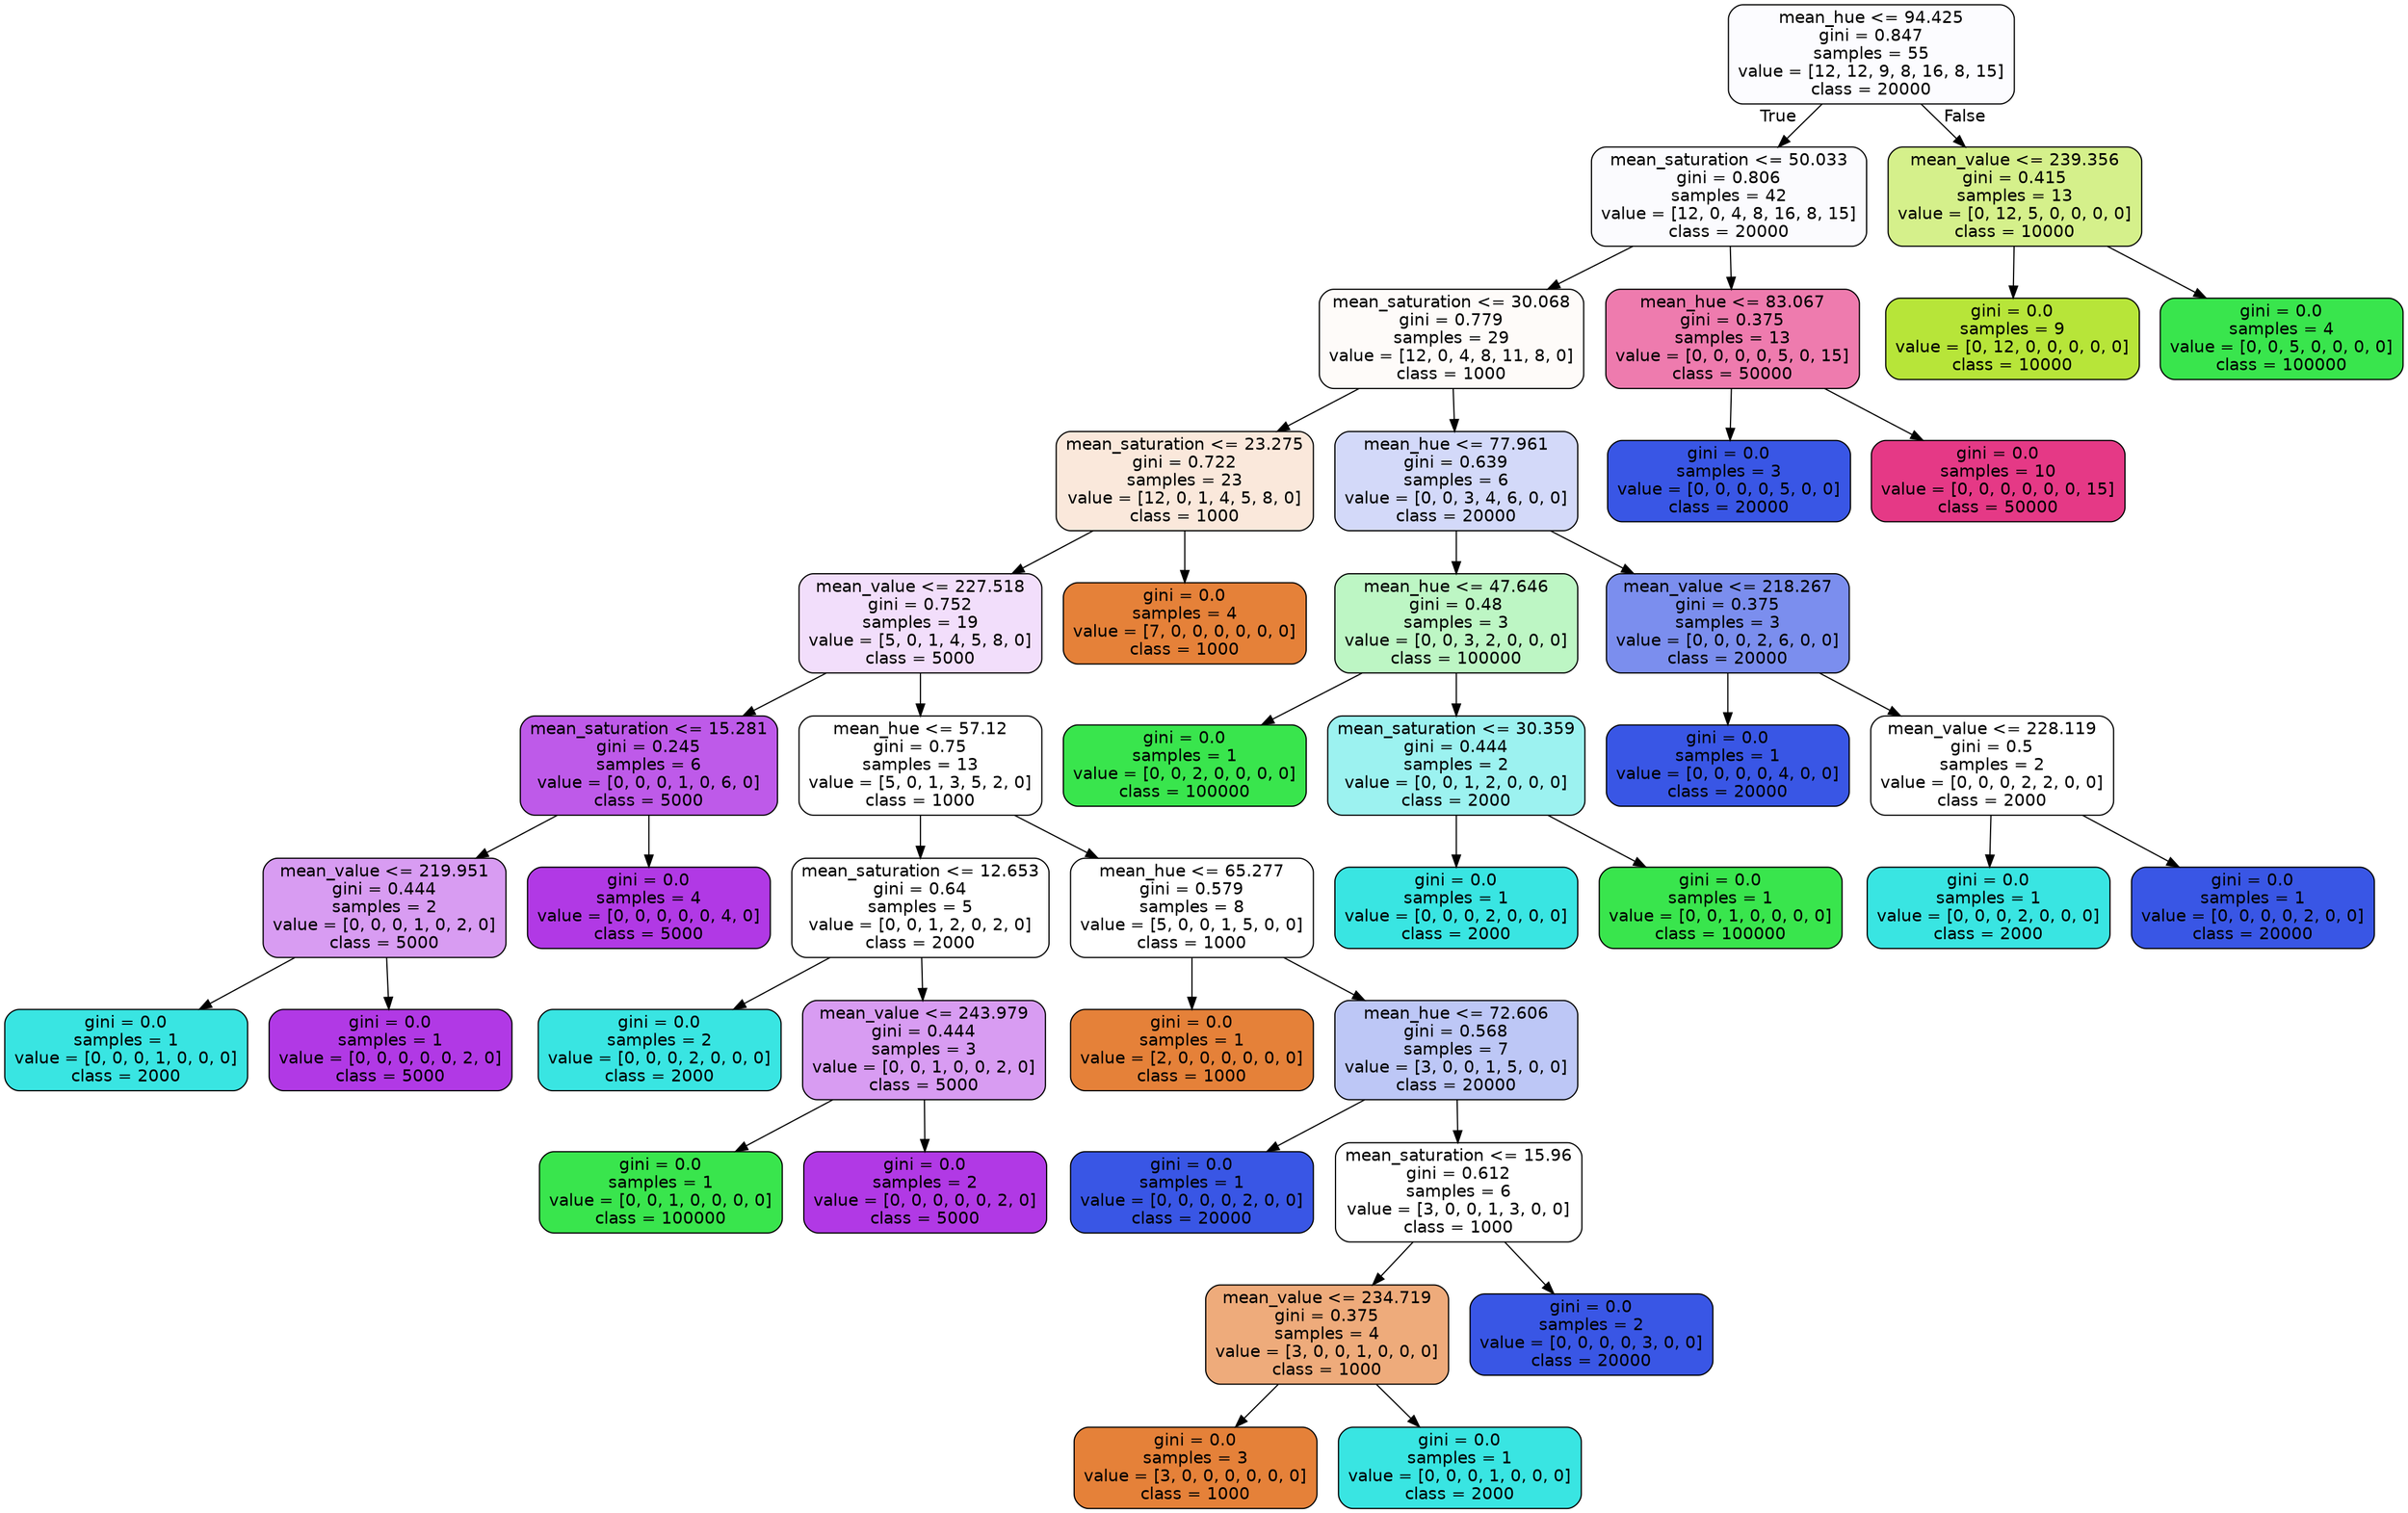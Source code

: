 digraph Tree {
node [shape=box, style="filled, rounded", color="black", fontname="helvetica"] ;
edge [fontname="helvetica"] ;
0 [label="mean_hue <= 94.425\ngini = 0.847\nsamples = 55\nvalue = [12, 12, 9, 8, 16, 8, 15]\nclass = 20000", fillcolor="#fcfcff"] ;
1 [label="mean_saturation <= 50.033\ngini = 0.806\nsamples = 42\nvalue = [12, 0, 4, 8, 16, 8, 15]\nclass = 20000", fillcolor="#fbfbfe"] ;
0 -> 1 [labeldistance=2.5, labelangle=45, headlabel="True"] ;
2 [label="mean_saturation <= 30.068\ngini = 0.779\nsamples = 29\nvalue = [12, 0, 4, 8, 11, 8, 0]\nclass = 1000", fillcolor="#fefbf9"] ;
1 -> 2 ;
3 [label="mean_saturation <= 23.275\ngini = 0.722\nsamples = 23\nvalue = [12, 0, 1, 4, 5, 8, 0]\nclass = 1000", fillcolor="#fae8db"] ;
2 -> 3 ;
4 [label="mean_value <= 227.518\ngini = 0.752\nsamples = 19\nvalue = [5, 0, 1, 4, 5, 8, 0]\nclass = 5000", fillcolor="#f2defb"] ;
3 -> 4 ;
5 [label="mean_saturation <= 15.281\ngini = 0.245\nsamples = 6\nvalue = [0, 0, 0, 1, 0, 6, 0]\nclass = 5000", fillcolor="#be5ae9"] ;
4 -> 5 ;
6 [label="mean_value <= 219.951\ngini = 0.444\nsamples = 2\nvalue = [0, 0, 0, 1, 0, 2, 0]\nclass = 5000", fillcolor="#d89cf2"] ;
5 -> 6 ;
7 [label="gini = 0.0\nsamples = 1\nvalue = [0, 0, 0, 1, 0, 0, 0]\nclass = 2000", fillcolor="#39e5e2"] ;
6 -> 7 ;
8 [label="gini = 0.0\nsamples = 1\nvalue = [0, 0, 0, 0, 0, 2, 0]\nclass = 5000", fillcolor="#b139e5"] ;
6 -> 8 ;
9 [label="gini = 0.0\nsamples = 4\nvalue = [0, 0, 0, 0, 0, 4, 0]\nclass = 5000", fillcolor="#b139e5"] ;
5 -> 9 ;
10 [label="mean_hue <= 57.12\ngini = 0.75\nsamples = 13\nvalue = [5, 0, 1, 3, 5, 2, 0]\nclass = 1000", fillcolor="#ffffff"] ;
4 -> 10 ;
11 [label="mean_saturation <= 12.653\ngini = 0.64\nsamples = 5\nvalue = [0, 0, 1, 2, 0, 2, 0]\nclass = 2000", fillcolor="#ffffff"] ;
10 -> 11 ;
12 [label="gini = 0.0\nsamples = 2\nvalue = [0, 0, 0, 2, 0, 0, 0]\nclass = 2000", fillcolor="#39e5e2"] ;
11 -> 12 ;
13 [label="mean_value <= 243.979\ngini = 0.444\nsamples = 3\nvalue = [0, 0, 1, 0, 0, 2, 0]\nclass = 5000", fillcolor="#d89cf2"] ;
11 -> 13 ;
14 [label="gini = 0.0\nsamples = 1\nvalue = [0, 0, 1, 0, 0, 0, 0]\nclass = 100000", fillcolor="#39e54d"] ;
13 -> 14 ;
15 [label="gini = 0.0\nsamples = 2\nvalue = [0, 0, 0, 0, 0, 2, 0]\nclass = 5000", fillcolor="#b139e5"] ;
13 -> 15 ;
16 [label="mean_hue <= 65.277\ngini = 0.579\nsamples = 8\nvalue = [5, 0, 0, 1, 5, 0, 0]\nclass = 1000", fillcolor="#ffffff"] ;
10 -> 16 ;
17 [label="gini = 0.0\nsamples = 1\nvalue = [2, 0, 0, 0, 0, 0, 0]\nclass = 1000", fillcolor="#e58139"] ;
16 -> 17 ;
18 [label="mean_hue <= 72.606\ngini = 0.568\nsamples = 7\nvalue = [3, 0, 0, 1, 5, 0, 0]\nclass = 20000", fillcolor="#bdc7f6"] ;
16 -> 18 ;
19 [label="gini = 0.0\nsamples = 1\nvalue = [0, 0, 0, 0, 2, 0, 0]\nclass = 20000", fillcolor="#3956e5"] ;
18 -> 19 ;
20 [label="mean_saturation <= 15.96\ngini = 0.612\nsamples = 6\nvalue = [3, 0, 0, 1, 3, 0, 0]\nclass = 1000", fillcolor="#ffffff"] ;
18 -> 20 ;
21 [label="mean_value <= 234.719\ngini = 0.375\nsamples = 4\nvalue = [3, 0, 0, 1, 0, 0, 0]\nclass = 1000", fillcolor="#eeab7b"] ;
20 -> 21 ;
22 [label="gini = 0.0\nsamples = 3\nvalue = [3, 0, 0, 0, 0, 0, 0]\nclass = 1000", fillcolor="#e58139"] ;
21 -> 22 ;
23 [label="gini = 0.0\nsamples = 1\nvalue = [0, 0, 0, 1, 0, 0, 0]\nclass = 2000", fillcolor="#39e5e2"] ;
21 -> 23 ;
24 [label="gini = 0.0\nsamples = 2\nvalue = [0, 0, 0, 0, 3, 0, 0]\nclass = 20000", fillcolor="#3956e5"] ;
20 -> 24 ;
25 [label="gini = 0.0\nsamples = 4\nvalue = [7, 0, 0, 0, 0, 0, 0]\nclass = 1000", fillcolor="#e58139"] ;
3 -> 25 ;
26 [label="mean_hue <= 77.961\ngini = 0.639\nsamples = 6\nvalue = [0, 0, 3, 4, 6, 0, 0]\nclass = 20000", fillcolor="#d3d9f9"] ;
2 -> 26 ;
27 [label="mean_hue <= 47.646\ngini = 0.48\nsamples = 3\nvalue = [0, 0, 3, 2, 0, 0, 0]\nclass = 100000", fillcolor="#bdf6c4"] ;
26 -> 27 ;
28 [label="gini = 0.0\nsamples = 1\nvalue = [0, 0, 2, 0, 0, 0, 0]\nclass = 100000", fillcolor="#39e54d"] ;
27 -> 28 ;
29 [label="mean_saturation <= 30.359\ngini = 0.444\nsamples = 2\nvalue = [0, 0, 1, 2, 0, 0, 0]\nclass = 2000", fillcolor="#9cf2f0"] ;
27 -> 29 ;
30 [label="gini = 0.0\nsamples = 1\nvalue = [0, 0, 0, 2, 0, 0, 0]\nclass = 2000", fillcolor="#39e5e2"] ;
29 -> 30 ;
31 [label="gini = 0.0\nsamples = 1\nvalue = [0, 0, 1, 0, 0, 0, 0]\nclass = 100000", fillcolor="#39e54d"] ;
29 -> 31 ;
32 [label="mean_value <= 218.267\ngini = 0.375\nsamples = 3\nvalue = [0, 0, 0, 2, 6, 0, 0]\nclass = 20000", fillcolor="#7b8eee"] ;
26 -> 32 ;
33 [label="gini = 0.0\nsamples = 1\nvalue = [0, 0, 0, 0, 4, 0, 0]\nclass = 20000", fillcolor="#3956e5"] ;
32 -> 33 ;
34 [label="mean_value <= 228.119\ngini = 0.5\nsamples = 2\nvalue = [0, 0, 0, 2, 2, 0, 0]\nclass = 2000", fillcolor="#ffffff"] ;
32 -> 34 ;
35 [label="gini = 0.0\nsamples = 1\nvalue = [0, 0, 0, 2, 0, 0, 0]\nclass = 2000", fillcolor="#39e5e2"] ;
34 -> 35 ;
36 [label="gini = 0.0\nsamples = 1\nvalue = [0, 0, 0, 0, 2, 0, 0]\nclass = 20000", fillcolor="#3956e5"] ;
34 -> 36 ;
37 [label="mean_hue <= 83.067\ngini = 0.375\nsamples = 13\nvalue = [0, 0, 0, 0, 5, 0, 15]\nclass = 50000", fillcolor="#ee7bae"] ;
1 -> 37 ;
38 [label="gini = 0.0\nsamples = 3\nvalue = [0, 0, 0, 0, 5, 0, 0]\nclass = 20000", fillcolor="#3956e5"] ;
37 -> 38 ;
39 [label="gini = 0.0\nsamples = 10\nvalue = [0, 0, 0, 0, 0, 0, 15]\nclass = 50000", fillcolor="#e53986"] ;
37 -> 39 ;
40 [label="mean_value <= 239.356\ngini = 0.415\nsamples = 13\nvalue = [0, 12, 5, 0, 0, 0, 0]\nclass = 10000", fillcolor="#d5f08b"] ;
0 -> 40 [labeldistance=2.5, labelangle=-45, headlabel="False"] ;
41 [label="gini = 0.0\nsamples = 9\nvalue = [0, 12, 0, 0, 0, 0, 0]\nclass = 10000", fillcolor="#b7e539"] ;
40 -> 41 ;
42 [label="gini = 0.0\nsamples = 4\nvalue = [0, 0, 5, 0, 0, 0, 0]\nclass = 100000", fillcolor="#39e54d"] ;
40 -> 42 ;
}